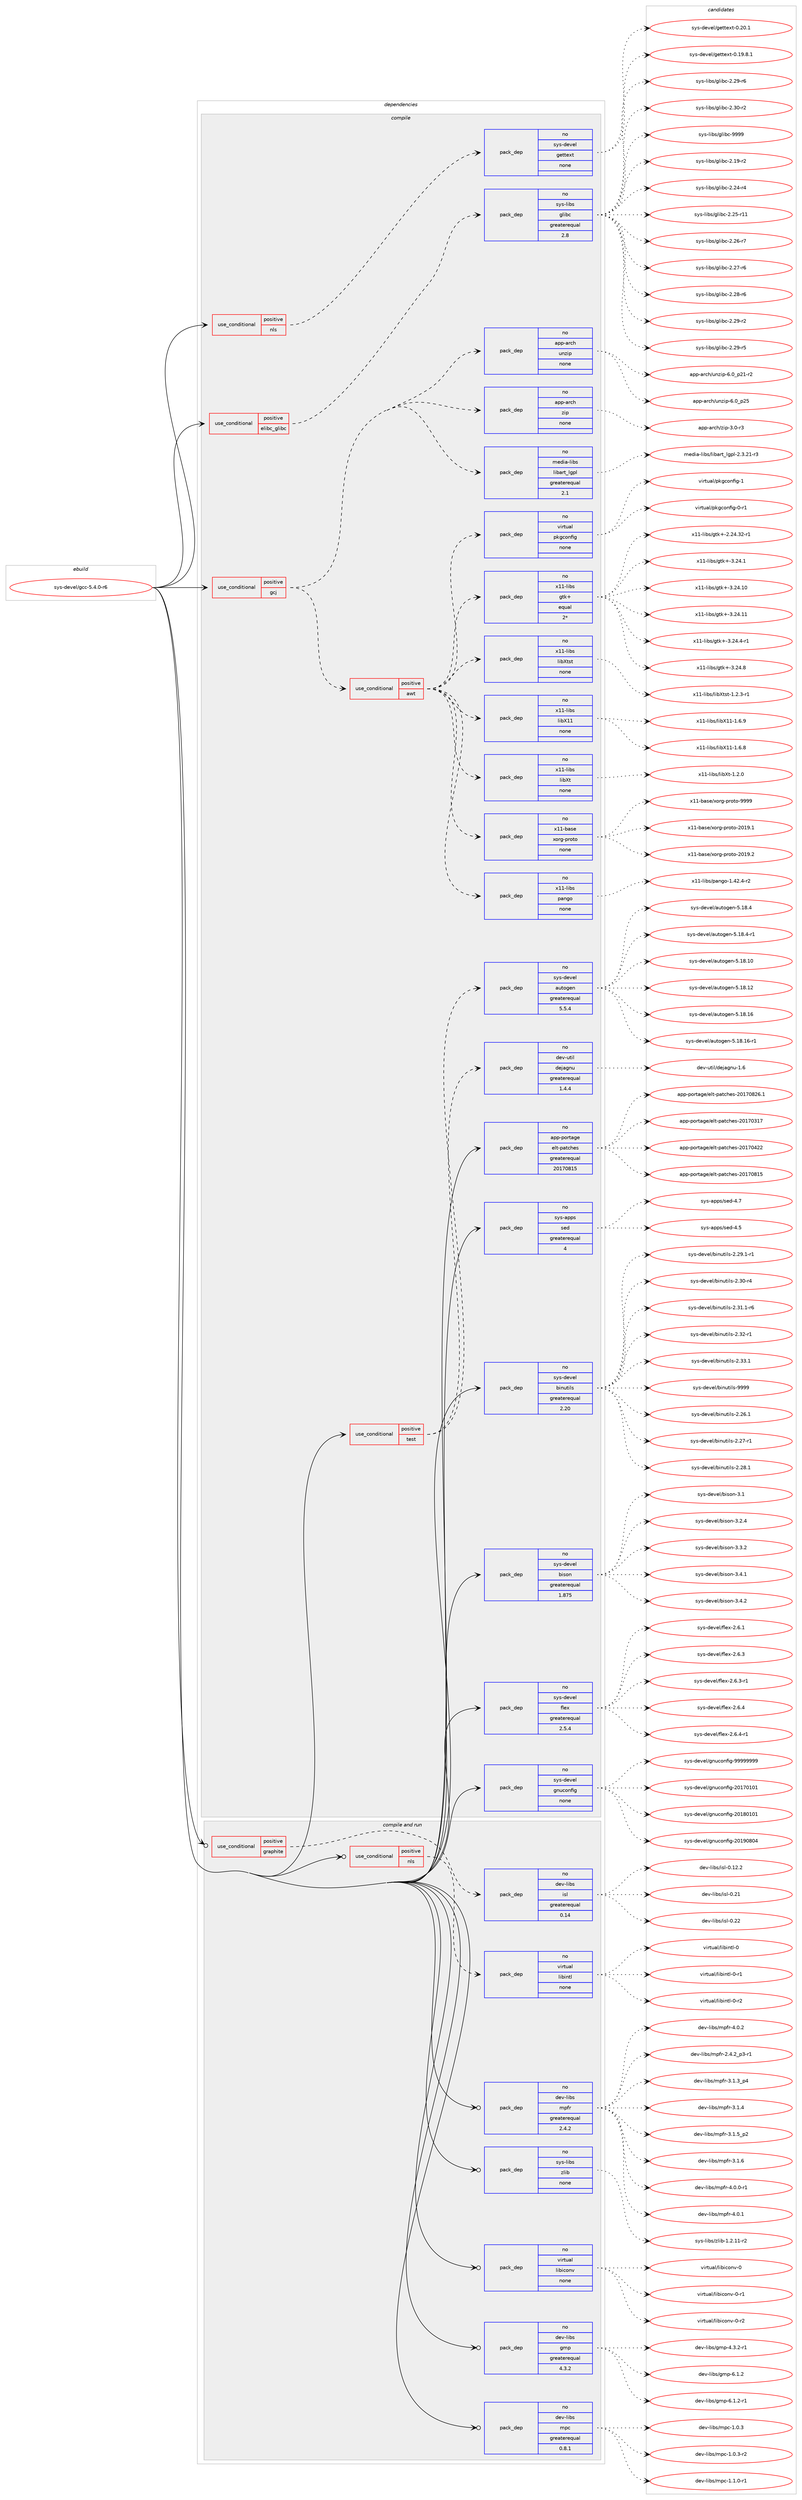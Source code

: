 digraph prolog {

# *************
# Graph options
# *************

newrank=true;
concentrate=true;
compound=true;
graph [rankdir=LR,fontname=Helvetica,fontsize=10,ranksep=1.5];#, ranksep=2.5, nodesep=0.2];
edge  [arrowhead=vee];
node  [fontname=Helvetica,fontsize=10];

# **********
# The ebuild
# **********

subgraph cluster_leftcol {
color=gray;
rank=same;
label=<<i>ebuild</i>>;
id [label="sys-devel/gcc-5.4.0-r6", color=red, width=4, href="../sys-devel/gcc-5.4.0-r6.svg"];
}

# ****************
# The dependencies
# ****************

subgraph cluster_midcol {
color=gray;
label=<<i>dependencies</i>>;
subgraph cluster_compile {
fillcolor="#eeeeee";
style=filled;
label=<<i>compile</i>>;
subgraph cond213806 {
dependency889342 [label=<<TABLE BORDER="0" CELLBORDER="1" CELLSPACING="0" CELLPADDING="4"><TR><TD ROWSPAN="3" CELLPADDING="10">use_conditional</TD></TR><TR><TD>positive</TD></TR><TR><TD>elibc_glibc</TD></TR></TABLE>>, shape=none, color=red];
subgraph pack659975 {
dependency889343 [label=<<TABLE BORDER="0" CELLBORDER="1" CELLSPACING="0" CELLPADDING="4" WIDTH="220"><TR><TD ROWSPAN="6" CELLPADDING="30">pack_dep</TD></TR><TR><TD WIDTH="110">no</TD></TR><TR><TD>sys-libs</TD></TR><TR><TD>glibc</TD></TR><TR><TD>greaterequal</TD></TR><TR><TD>2.8</TD></TR></TABLE>>, shape=none, color=blue];
}
dependency889342:e -> dependency889343:w [weight=20,style="dashed",arrowhead="vee"];
}
id:e -> dependency889342:w [weight=20,style="solid",arrowhead="vee"];
subgraph cond213807 {
dependency889344 [label=<<TABLE BORDER="0" CELLBORDER="1" CELLSPACING="0" CELLPADDING="4"><TR><TD ROWSPAN="3" CELLPADDING="10">use_conditional</TD></TR><TR><TD>positive</TD></TR><TR><TD>gcj</TD></TR></TABLE>>, shape=none, color=red];
subgraph cond213808 {
dependency889345 [label=<<TABLE BORDER="0" CELLBORDER="1" CELLSPACING="0" CELLPADDING="4"><TR><TD ROWSPAN="3" CELLPADDING="10">use_conditional</TD></TR><TR><TD>positive</TD></TR><TR><TD>awt</TD></TR></TABLE>>, shape=none, color=red];
subgraph pack659976 {
dependency889346 [label=<<TABLE BORDER="0" CELLBORDER="1" CELLSPACING="0" CELLPADDING="4" WIDTH="220"><TR><TD ROWSPAN="6" CELLPADDING="30">pack_dep</TD></TR><TR><TD WIDTH="110">no</TD></TR><TR><TD>x11-base</TD></TR><TR><TD>xorg-proto</TD></TR><TR><TD>none</TD></TR><TR><TD></TD></TR></TABLE>>, shape=none, color=blue];
}
dependency889345:e -> dependency889346:w [weight=20,style="dashed",arrowhead="vee"];
subgraph pack659977 {
dependency889347 [label=<<TABLE BORDER="0" CELLBORDER="1" CELLSPACING="0" CELLPADDING="4" WIDTH="220"><TR><TD ROWSPAN="6" CELLPADDING="30">pack_dep</TD></TR><TR><TD WIDTH="110">no</TD></TR><TR><TD>x11-libs</TD></TR><TR><TD>libXt</TD></TR><TR><TD>none</TD></TR><TR><TD></TD></TR></TABLE>>, shape=none, color=blue];
}
dependency889345:e -> dependency889347:w [weight=20,style="dashed",arrowhead="vee"];
subgraph pack659978 {
dependency889348 [label=<<TABLE BORDER="0" CELLBORDER="1" CELLSPACING="0" CELLPADDING="4" WIDTH="220"><TR><TD ROWSPAN="6" CELLPADDING="30">pack_dep</TD></TR><TR><TD WIDTH="110">no</TD></TR><TR><TD>x11-libs</TD></TR><TR><TD>libX11</TD></TR><TR><TD>none</TD></TR><TR><TD></TD></TR></TABLE>>, shape=none, color=blue];
}
dependency889345:e -> dependency889348:w [weight=20,style="dashed",arrowhead="vee"];
subgraph pack659979 {
dependency889349 [label=<<TABLE BORDER="0" CELLBORDER="1" CELLSPACING="0" CELLPADDING="4" WIDTH="220"><TR><TD ROWSPAN="6" CELLPADDING="30">pack_dep</TD></TR><TR><TD WIDTH="110">no</TD></TR><TR><TD>x11-libs</TD></TR><TR><TD>libXtst</TD></TR><TR><TD>none</TD></TR><TR><TD></TD></TR></TABLE>>, shape=none, color=blue];
}
dependency889345:e -> dependency889349:w [weight=20,style="dashed",arrowhead="vee"];
subgraph pack659980 {
dependency889350 [label=<<TABLE BORDER="0" CELLBORDER="1" CELLSPACING="0" CELLPADDING="4" WIDTH="220"><TR><TD ROWSPAN="6" CELLPADDING="30">pack_dep</TD></TR><TR><TD WIDTH="110">no</TD></TR><TR><TD>x11-libs</TD></TR><TR><TD>gtk+</TD></TR><TR><TD>equal</TD></TR><TR><TD>2*</TD></TR></TABLE>>, shape=none, color=blue];
}
dependency889345:e -> dependency889350:w [weight=20,style="dashed",arrowhead="vee"];
subgraph pack659981 {
dependency889351 [label=<<TABLE BORDER="0" CELLBORDER="1" CELLSPACING="0" CELLPADDING="4" WIDTH="220"><TR><TD ROWSPAN="6" CELLPADDING="30">pack_dep</TD></TR><TR><TD WIDTH="110">no</TD></TR><TR><TD>virtual</TD></TR><TR><TD>pkgconfig</TD></TR><TR><TD>none</TD></TR><TR><TD></TD></TR></TABLE>>, shape=none, color=blue];
}
dependency889345:e -> dependency889351:w [weight=20,style="dashed",arrowhead="vee"];
subgraph pack659982 {
dependency889352 [label=<<TABLE BORDER="0" CELLBORDER="1" CELLSPACING="0" CELLPADDING="4" WIDTH="220"><TR><TD ROWSPAN="6" CELLPADDING="30">pack_dep</TD></TR><TR><TD WIDTH="110">no</TD></TR><TR><TD>x11-libs</TD></TR><TR><TD>pango</TD></TR><TR><TD>none</TD></TR><TR><TD></TD></TR></TABLE>>, shape=none, color=blue];
}
dependency889345:e -> dependency889352:w [weight=20,style="dashed",arrowhead="vee"];
}
dependency889344:e -> dependency889345:w [weight=20,style="dashed",arrowhead="vee"];
subgraph pack659983 {
dependency889353 [label=<<TABLE BORDER="0" CELLBORDER="1" CELLSPACING="0" CELLPADDING="4" WIDTH="220"><TR><TD ROWSPAN="6" CELLPADDING="30">pack_dep</TD></TR><TR><TD WIDTH="110">no</TD></TR><TR><TD>media-libs</TD></TR><TR><TD>libart_lgpl</TD></TR><TR><TD>greaterequal</TD></TR><TR><TD>2.1</TD></TR></TABLE>>, shape=none, color=blue];
}
dependency889344:e -> dependency889353:w [weight=20,style="dashed",arrowhead="vee"];
subgraph pack659984 {
dependency889354 [label=<<TABLE BORDER="0" CELLBORDER="1" CELLSPACING="0" CELLPADDING="4" WIDTH="220"><TR><TD ROWSPAN="6" CELLPADDING="30">pack_dep</TD></TR><TR><TD WIDTH="110">no</TD></TR><TR><TD>app-arch</TD></TR><TR><TD>zip</TD></TR><TR><TD>none</TD></TR><TR><TD></TD></TR></TABLE>>, shape=none, color=blue];
}
dependency889344:e -> dependency889354:w [weight=20,style="dashed",arrowhead="vee"];
subgraph pack659985 {
dependency889355 [label=<<TABLE BORDER="0" CELLBORDER="1" CELLSPACING="0" CELLPADDING="4" WIDTH="220"><TR><TD ROWSPAN="6" CELLPADDING="30">pack_dep</TD></TR><TR><TD WIDTH="110">no</TD></TR><TR><TD>app-arch</TD></TR><TR><TD>unzip</TD></TR><TR><TD>none</TD></TR><TR><TD></TD></TR></TABLE>>, shape=none, color=blue];
}
dependency889344:e -> dependency889355:w [weight=20,style="dashed",arrowhead="vee"];
}
id:e -> dependency889344:w [weight=20,style="solid",arrowhead="vee"];
subgraph cond213809 {
dependency889356 [label=<<TABLE BORDER="0" CELLBORDER="1" CELLSPACING="0" CELLPADDING="4"><TR><TD ROWSPAN="3" CELLPADDING="10">use_conditional</TD></TR><TR><TD>positive</TD></TR><TR><TD>nls</TD></TR></TABLE>>, shape=none, color=red];
subgraph pack659986 {
dependency889357 [label=<<TABLE BORDER="0" CELLBORDER="1" CELLSPACING="0" CELLPADDING="4" WIDTH="220"><TR><TD ROWSPAN="6" CELLPADDING="30">pack_dep</TD></TR><TR><TD WIDTH="110">no</TD></TR><TR><TD>sys-devel</TD></TR><TR><TD>gettext</TD></TR><TR><TD>none</TD></TR><TR><TD></TD></TR></TABLE>>, shape=none, color=blue];
}
dependency889356:e -> dependency889357:w [weight=20,style="dashed",arrowhead="vee"];
}
id:e -> dependency889356:w [weight=20,style="solid",arrowhead="vee"];
subgraph cond213810 {
dependency889358 [label=<<TABLE BORDER="0" CELLBORDER="1" CELLSPACING="0" CELLPADDING="4"><TR><TD ROWSPAN="3" CELLPADDING="10">use_conditional</TD></TR><TR><TD>positive</TD></TR><TR><TD>test</TD></TR></TABLE>>, shape=none, color=red];
subgraph pack659987 {
dependency889359 [label=<<TABLE BORDER="0" CELLBORDER="1" CELLSPACING="0" CELLPADDING="4" WIDTH="220"><TR><TD ROWSPAN="6" CELLPADDING="30">pack_dep</TD></TR><TR><TD WIDTH="110">no</TD></TR><TR><TD>dev-util</TD></TR><TR><TD>dejagnu</TD></TR><TR><TD>greaterequal</TD></TR><TR><TD>1.4.4</TD></TR></TABLE>>, shape=none, color=blue];
}
dependency889358:e -> dependency889359:w [weight=20,style="dashed",arrowhead="vee"];
subgraph pack659988 {
dependency889360 [label=<<TABLE BORDER="0" CELLBORDER="1" CELLSPACING="0" CELLPADDING="4" WIDTH="220"><TR><TD ROWSPAN="6" CELLPADDING="30">pack_dep</TD></TR><TR><TD WIDTH="110">no</TD></TR><TR><TD>sys-devel</TD></TR><TR><TD>autogen</TD></TR><TR><TD>greaterequal</TD></TR><TR><TD>5.5.4</TD></TR></TABLE>>, shape=none, color=blue];
}
dependency889358:e -> dependency889360:w [weight=20,style="dashed",arrowhead="vee"];
}
id:e -> dependency889358:w [weight=20,style="solid",arrowhead="vee"];
subgraph pack659989 {
dependency889361 [label=<<TABLE BORDER="0" CELLBORDER="1" CELLSPACING="0" CELLPADDING="4" WIDTH="220"><TR><TD ROWSPAN="6" CELLPADDING="30">pack_dep</TD></TR><TR><TD WIDTH="110">no</TD></TR><TR><TD>app-portage</TD></TR><TR><TD>elt-patches</TD></TR><TR><TD>greaterequal</TD></TR><TR><TD>20170815</TD></TR></TABLE>>, shape=none, color=blue];
}
id:e -> dependency889361:w [weight=20,style="solid",arrowhead="vee"];
subgraph pack659990 {
dependency889362 [label=<<TABLE BORDER="0" CELLBORDER="1" CELLSPACING="0" CELLPADDING="4" WIDTH="220"><TR><TD ROWSPAN="6" CELLPADDING="30">pack_dep</TD></TR><TR><TD WIDTH="110">no</TD></TR><TR><TD>sys-apps</TD></TR><TR><TD>sed</TD></TR><TR><TD>greaterequal</TD></TR><TR><TD>4</TD></TR></TABLE>>, shape=none, color=blue];
}
id:e -> dependency889362:w [weight=20,style="solid",arrowhead="vee"];
subgraph pack659991 {
dependency889363 [label=<<TABLE BORDER="0" CELLBORDER="1" CELLSPACING="0" CELLPADDING="4" WIDTH="220"><TR><TD ROWSPAN="6" CELLPADDING="30">pack_dep</TD></TR><TR><TD WIDTH="110">no</TD></TR><TR><TD>sys-devel</TD></TR><TR><TD>binutils</TD></TR><TR><TD>greaterequal</TD></TR><TR><TD>2.20</TD></TR></TABLE>>, shape=none, color=blue];
}
id:e -> dependency889363:w [weight=20,style="solid",arrowhead="vee"];
subgraph pack659992 {
dependency889364 [label=<<TABLE BORDER="0" CELLBORDER="1" CELLSPACING="0" CELLPADDING="4" WIDTH="220"><TR><TD ROWSPAN="6" CELLPADDING="30">pack_dep</TD></TR><TR><TD WIDTH="110">no</TD></TR><TR><TD>sys-devel</TD></TR><TR><TD>bison</TD></TR><TR><TD>greaterequal</TD></TR><TR><TD>1.875</TD></TR></TABLE>>, shape=none, color=blue];
}
id:e -> dependency889364:w [weight=20,style="solid",arrowhead="vee"];
subgraph pack659993 {
dependency889365 [label=<<TABLE BORDER="0" CELLBORDER="1" CELLSPACING="0" CELLPADDING="4" WIDTH="220"><TR><TD ROWSPAN="6" CELLPADDING="30">pack_dep</TD></TR><TR><TD WIDTH="110">no</TD></TR><TR><TD>sys-devel</TD></TR><TR><TD>flex</TD></TR><TR><TD>greaterequal</TD></TR><TR><TD>2.5.4</TD></TR></TABLE>>, shape=none, color=blue];
}
id:e -> dependency889365:w [weight=20,style="solid",arrowhead="vee"];
subgraph pack659994 {
dependency889366 [label=<<TABLE BORDER="0" CELLBORDER="1" CELLSPACING="0" CELLPADDING="4" WIDTH="220"><TR><TD ROWSPAN="6" CELLPADDING="30">pack_dep</TD></TR><TR><TD WIDTH="110">no</TD></TR><TR><TD>sys-devel</TD></TR><TR><TD>gnuconfig</TD></TR><TR><TD>none</TD></TR><TR><TD></TD></TR></TABLE>>, shape=none, color=blue];
}
id:e -> dependency889366:w [weight=20,style="solid",arrowhead="vee"];
}
subgraph cluster_compileandrun {
fillcolor="#eeeeee";
style=filled;
label=<<i>compile and run</i>>;
subgraph cond213811 {
dependency889367 [label=<<TABLE BORDER="0" CELLBORDER="1" CELLSPACING="0" CELLPADDING="4"><TR><TD ROWSPAN="3" CELLPADDING="10">use_conditional</TD></TR><TR><TD>positive</TD></TR><TR><TD>graphite</TD></TR></TABLE>>, shape=none, color=red];
subgraph pack659995 {
dependency889368 [label=<<TABLE BORDER="0" CELLBORDER="1" CELLSPACING="0" CELLPADDING="4" WIDTH="220"><TR><TD ROWSPAN="6" CELLPADDING="30">pack_dep</TD></TR><TR><TD WIDTH="110">no</TD></TR><TR><TD>dev-libs</TD></TR><TR><TD>isl</TD></TR><TR><TD>greaterequal</TD></TR><TR><TD>0.14</TD></TR></TABLE>>, shape=none, color=blue];
}
dependency889367:e -> dependency889368:w [weight=20,style="dashed",arrowhead="vee"];
}
id:e -> dependency889367:w [weight=20,style="solid",arrowhead="odotvee"];
subgraph cond213812 {
dependency889369 [label=<<TABLE BORDER="0" CELLBORDER="1" CELLSPACING="0" CELLPADDING="4"><TR><TD ROWSPAN="3" CELLPADDING="10">use_conditional</TD></TR><TR><TD>positive</TD></TR><TR><TD>nls</TD></TR></TABLE>>, shape=none, color=red];
subgraph pack659996 {
dependency889370 [label=<<TABLE BORDER="0" CELLBORDER="1" CELLSPACING="0" CELLPADDING="4" WIDTH="220"><TR><TD ROWSPAN="6" CELLPADDING="30">pack_dep</TD></TR><TR><TD WIDTH="110">no</TD></TR><TR><TD>virtual</TD></TR><TR><TD>libintl</TD></TR><TR><TD>none</TD></TR><TR><TD></TD></TR></TABLE>>, shape=none, color=blue];
}
dependency889369:e -> dependency889370:w [weight=20,style="dashed",arrowhead="vee"];
}
id:e -> dependency889369:w [weight=20,style="solid",arrowhead="odotvee"];
subgraph pack659997 {
dependency889371 [label=<<TABLE BORDER="0" CELLBORDER="1" CELLSPACING="0" CELLPADDING="4" WIDTH="220"><TR><TD ROWSPAN="6" CELLPADDING="30">pack_dep</TD></TR><TR><TD WIDTH="110">no</TD></TR><TR><TD>dev-libs</TD></TR><TR><TD>gmp</TD></TR><TR><TD>greaterequal</TD></TR><TR><TD>4.3.2</TD></TR></TABLE>>, shape=none, color=blue];
}
id:e -> dependency889371:w [weight=20,style="solid",arrowhead="odotvee"];
subgraph pack659998 {
dependency889372 [label=<<TABLE BORDER="0" CELLBORDER="1" CELLSPACING="0" CELLPADDING="4" WIDTH="220"><TR><TD ROWSPAN="6" CELLPADDING="30">pack_dep</TD></TR><TR><TD WIDTH="110">no</TD></TR><TR><TD>dev-libs</TD></TR><TR><TD>mpc</TD></TR><TR><TD>greaterequal</TD></TR><TR><TD>0.8.1</TD></TR></TABLE>>, shape=none, color=blue];
}
id:e -> dependency889372:w [weight=20,style="solid",arrowhead="odotvee"];
subgraph pack659999 {
dependency889373 [label=<<TABLE BORDER="0" CELLBORDER="1" CELLSPACING="0" CELLPADDING="4" WIDTH="220"><TR><TD ROWSPAN="6" CELLPADDING="30">pack_dep</TD></TR><TR><TD WIDTH="110">no</TD></TR><TR><TD>dev-libs</TD></TR><TR><TD>mpfr</TD></TR><TR><TD>greaterequal</TD></TR><TR><TD>2.4.2</TD></TR></TABLE>>, shape=none, color=blue];
}
id:e -> dependency889373:w [weight=20,style="solid",arrowhead="odotvee"];
subgraph pack660000 {
dependency889374 [label=<<TABLE BORDER="0" CELLBORDER="1" CELLSPACING="0" CELLPADDING="4" WIDTH="220"><TR><TD ROWSPAN="6" CELLPADDING="30">pack_dep</TD></TR><TR><TD WIDTH="110">no</TD></TR><TR><TD>sys-libs</TD></TR><TR><TD>zlib</TD></TR><TR><TD>none</TD></TR><TR><TD></TD></TR></TABLE>>, shape=none, color=blue];
}
id:e -> dependency889374:w [weight=20,style="solid",arrowhead="odotvee"];
subgraph pack660001 {
dependency889375 [label=<<TABLE BORDER="0" CELLBORDER="1" CELLSPACING="0" CELLPADDING="4" WIDTH="220"><TR><TD ROWSPAN="6" CELLPADDING="30">pack_dep</TD></TR><TR><TD WIDTH="110">no</TD></TR><TR><TD>virtual</TD></TR><TR><TD>libiconv</TD></TR><TR><TD>none</TD></TR><TR><TD></TD></TR></TABLE>>, shape=none, color=blue];
}
id:e -> dependency889375:w [weight=20,style="solid",arrowhead="odotvee"];
}
subgraph cluster_run {
fillcolor="#eeeeee";
style=filled;
label=<<i>run</i>>;
}
}

# **************
# The candidates
# **************

subgraph cluster_choices {
rank=same;
color=gray;
label=<<i>candidates</i>>;

subgraph choice659975 {
color=black;
nodesep=1;
choice115121115451081059811547103108105989945504649574511450 [label="sys-libs/glibc-2.19-r2", color=red, width=4,href="../sys-libs/glibc-2.19-r2.svg"];
choice115121115451081059811547103108105989945504650524511452 [label="sys-libs/glibc-2.24-r4", color=red, width=4,href="../sys-libs/glibc-2.24-r4.svg"];
choice11512111545108105981154710310810598994550465053451144949 [label="sys-libs/glibc-2.25-r11", color=red, width=4,href="../sys-libs/glibc-2.25-r11.svg"];
choice115121115451081059811547103108105989945504650544511455 [label="sys-libs/glibc-2.26-r7", color=red, width=4,href="../sys-libs/glibc-2.26-r7.svg"];
choice115121115451081059811547103108105989945504650554511454 [label="sys-libs/glibc-2.27-r6", color=red, width=4,href="../sys-libs/glibc-2.27-r6.svg"];
choice115121115451081059811547103108105989945504650564511454 [label="sys-libs/glibc-2.28-r6", color=red, width=4,href="../sys-libs/glibc-2.28-r6.svg"];
choice115121115451081059811547103108105989945504650574511450 [label="sys-libs/glibc-2.29-r2", color=red, width=4,href="../sys-libs/glibc-2.29-r2.svg"];
choice115121115451081059811547103108105989945504650574511453 [label="sys-libs/glibc-2.29-r5", color=red, width=4,href="../sys-libs/glibc-2.29-r5.svg"];
choice115121115451081059811547103108105989945504650574511454 [label="sys-libs/glibc-2.29-r6", color=red, width=4,href="../sys-libs/glibc-2.29-r6.svg"];
choice115121115451081059811547103108105989945504651484511450 [label="sys-libs/glibc-2.30-r2", color=red, width=4,href="../sys-libs/glibc-2.30-r2.svg"];
choice11512111545108105981154710310810598994557575757 [label="sys-libs/glibc-9999", color=red, width=4,href="../sys-libs/glibc-9999.svg"];
dependency889343:e -> choice115121115451081059811547103108105989945504649574511450:w [style=dotted,weight="100"];
dependency889343:e -> choice115121115451081059811547103108105989945504650524511452:w [style=dotted,weight="100"];
dependency889343:e -> choice11512111545108105981154710310810598994550465053451144949:w [style=dotted,weight="100"];
dependency889343:e -> choice115121115451081059811547103108105989945504650544511455:w [style=dotted,weight="100"];
dependency889343:e -> choice115121115451081059811547103108105989945504650554511454:w [style=dotted,weight="100"];
dependency889343:e -> choice115121115451081059811547103108105989945504650564511454:w [style=dotted,weight="100"];
dependency889343:e -> choice115121115451081059811547103108105989945504650574511450:w [style=dotted,weight="100"];
dependency889343:e -> choice115121115451081059811547103108105989945504650574511453:w [style=dotted,weight="100"];
dependency889343:e -> choice115121115451081059811547103108105989945504650574511454:w [style=dotted,weight="100"];
dependency889343:e -> choice115121115451081059811547103108105989945504651484511450:w [style=dotted,weight="100"];
dependency889343:e -> choice11512111545108105981154710310810598994557575757:w [style=dotted,weight="100"];
}
subgraph choice659976 {
color=black;
nodesep=1;
choice1204949459897115101471201111141034511211411111611145504849574649 [label="x11-base/xorg-proto-2019.1", color=red, width=4,href="../x11-base/xorg-proto-2019.1.svg"];
choice1204949459897115101471201111141034511211411111611145504849574650 [label="x11-base/xorg-proto-2019.2", color=red, width=4,href="../x11-base/xorg-proto-2019.2.svg"];
choice120494945989711510147120111114103451121141111161114557575757 [label="x11-base/xorg-proto-9999", color=red, width=4,href="../x11-base/xorg-proto-9999.svg"];
dependency889346:e -> choice1204949459897115101471201111141034511211411111611145504849574649:w [style=dotted,weight="100"];
dependency889346:e -> choice1204949459897115101471201111141034511211411111611145504849574650:w [style=dotted,weight="100"];
dependency889346:e -> choice120494945989711510147120111114103451121141111161114557575757:w [style=dotted,weight="100"];
}
subgraph choice659977 {
color=black;
nodesep=1;
choice12049494510810598115471081059888116454946504648 [label="x11-libs/libXt-1.2.0", color=red, width=4,href="../x11-libs/libXt-1.2.0.svg"];
dependency889347:e -> choice12049494510810598115471081059888116454946504648:w [style=dotted,weight="100"];
}
subgraph choice659978 {
color=black;
nodesep=1;
choice120494945108105981154710810598884949454946544656 [label="x11-libs/libX11-1.6.8", color=red, width=4,href="../x11-libs/libX11-1.6.8.svg"];
choice120494945108105981154710810598884949454946544657 [label="x11-libs/libX11-1.6.9", color=red, width=4,href="../x11-libs/libX11-1.6.9.svg"];
dependency889348:e -> choice120494945108105981154710810598884949454946544656:w [style=dotted,weight="100"];
dependency889348:e -> choice120494945108105981154710810598884949454946544657:w [style=dotted,weight="100"];
}
subgraph choice659979 {
color=black;
nodesep=1;
choice120494945108105981154710810598881161151164549465046514511449 [label="x11-libs/libXtst-1.2.3-r1", color=red, width=4,href="../x11-libs/libXtst-1.2.3-r1.svg"];
dependency889349:e -> choice120494945108105981154710810598881161151164549465046514511449:w [style=dotted,weight="100"];
}
subgraph choice659980 {
color=black;
nodesep=1;
choice12049494510810598115471031161074345504650524651504511449 [label="x11-libs/gtk+-2.24.32-r1", color=red, width=4,href="../x11-libs/gtk+-2.24.32-r1.svg"];
choice12049494510810598115471031161074345514650524649 [label="x11-libs/gtk+-3.24.1", color=red, width=4,href="../x11-libs/gtk+-3.24.1.svg"];
choice1204949451081059811547103116107434551465052464948 [label="x11-libs/gtk+-3.24.10", color=red, width=4,href="../x11-libs/gtk+-3.24.10.svg"];
choice1204949451081059811547103116107434551465052464949 [label="x11-libs/gtk+-3.24.11", color=red, width=4,href="../x11-libs/gtk+-3.24.11.svg"];
choice120494945108105981154710311610743455146505246524511449 [label="x11-libs/gtk+-3.24.4-r1", color=red, width=4,href="../x11-libs/gtk+-3.24.4-r1.svg"];
choice12049494510810598115471031161074345514650524656 [label="x11-libs/gtk+-3.24.8", color=red, width=4,href="../x11-libs/gtk+-3.24.8.svg"];
dependency889350:e -> choice12049494510810598115471031161074345504650524651504511449:w [style=dotted,weight="100"];
dependency889350:e -> choice12049494510810598115471031161074345514650524649:w [style=dotted,weight="100"];
dependency889350:e -> choice1204949451081059811547103116107434551465052464948:w [style=dotted,weight="100"];
dependency889350:e -> choice1204949451081059811547103116107434551465052464949:w [style=dotted,weight="100"];
dependency889350:e -> choice120494945108105981154710311610743455146505246524511449:w [style=dotted,weight="100"];
dependency889350:e -> choice12049494510810598115471031161074345514650524656:w [style=dotted,weight="100"];
}
subgraph choice659981 {
color=black;
nodesep=1;
choice11810511411611797108471121071039911111010210510345484511449 [label="virtual/pkgconfig-0-r1", color=red, width=4,href="../virtual/pkgconfig-0-r1.svg"];
choice1181051141161179710847112107103991111101021051034549 [label="virtual/pkgconfig-1", color=red, width=4,href="../virtual/pkgconfig-1.svg"];
dependency889351:e -> choice11810511411611797108471121071039911111010210510345484511449:w [style=dotted,weight="100"];
dependency889351:e -> choice1181051141161179710847112107103991111101021051034549:w [style=dotted,weight="100"];
}
subgraph choice659982 {
color=black;
nodesep=1;
choice120494945108105981154711297110103111454946525046524511450 [label="x11-libs/pango-1.42.4-r2", color=red, width=4,href="../x11-libs/pango-1.42.4-r2.svg"];
dependency889352:e -> choice120494945108105981154711297110103111454946525046524511450:w [style=dotted,weight="100"];
}
subgraph choice659983 {
color=black;
nodesep=1;
choice10910110010597451081059811547108105989711411695108103112108455046514650494511451 [label="media-libs/libart_lgpl-2.3.21-r3", color=red, width=4,href="../media-libs/libart_lgpl-2.3.21-r3.svg"];
dependency889353:e -> choice10910110010597451081059811547108105989711411695108103112108455046514650494511451:w [style=dotted,weight="100"];
}
subgraph choice659984 {
color=black;
nodesep=1;
choice9711211245971149910447122105112455146484511451 [label="app-arch/zip-3.0-r3", color=red, width=4,href="../app-arch/zip-3.0-r3.svg"];
dependency889354:e -> choice9711211245971149910447122105112455146484511451:w [style=dotted,weight="100"];
}
subgraph choice659985 {
color=black;
nodesep=1;
choice9711211245971149910447117110122105112455446489511250494511450 [label="app-arch/unzip-6.0_p21-r2", color=red, width=4,href="../app-arch/unzip-6.0_p21-r2.svg"];
choice971121124597114991044711711012210511245544648951125053 [label="app-arch/unzip-6.0_p25", color=red, width=4,href="../app-arch/unzip-6.0_p25.svg"];
dependency889355:e -> choice9711211245971149910447117110122105112455446489511250494511450:w [style=dotted,weight="100"];
dependency889355:e -> choice971121124597114991044711711012210511245544648951125053:w [style=dotted,weight="100"];
}
subgraph choice659986 {
color=black;
nodesep=1;
choice1151211154510010111810110847103101116116101120116454846495746564649 [label="sys-devel/gettext-0.19.8.1", color=red, width=4,href="../sys-devel/gettext-0.19.8.1.svg"];
choice115121115451001011181011084710310111611610112011645484650484649 [label="sys-devel/gettext-0.20.1", color=red, width=4,href="../sys-devel/gettext-0.20.1.svg"];
dependency889357:e -> choice1151211154510010111810110847103101116116101120116454846495746564649:w [style=dotted,weight="100"];
dependency889357:e -> choice115121115451001011181011084710310111611610112011645484650484649:w [style=dotted,weight="100"];
}
subgraph choice659987 {
color=black;
nodesep=1;
choice10010111845117116105108471001011069710311011745494654 [label="dev-util/dejagnu-1.6", color=red, width=4,href="../dev-util/dejagnu-1.6.svg"];
dependency889359:e -> choice10010111845117116105108471001011069710311011745494654:w [style=dotted,weight="100"];
}
subgraph choice659988 {
color=black;
nodesep=1;
choice1151211154510010111810110847971171161111031011104553464956464948 [label="sys-devel/autogen-5.18.10", color=red, width=4,href="../sys-devel/autogen-5.18.10.svg"];
choice1151211154510010111810110847971171161111031011104553464956464950 [label="sys-devel/autogen-5.18.12", color=red, width=4,href="../sys-devel/autogen-5.18.12.svg"];
choice1151211154510010111810110847971171161111031011104553464956464954 [label="sys-devel/autogen-5.18.16", color=red, width=4,href="../sys-devel/autogen-5.18.16.svg"];
choice11512111545100101118101108479711711611110310111045534649564649544511449 [label="sys-devel/autogen-5.18.16-r1", color=red, width=4,href="../sys-devel/autogen-5.18.16-r1.svg"];
choice11512111545100101118101108479711711611110310111045534649564652 [label="sys-devel/autogen-5.18.4", color=red, width=4,href="../sys-devel/autogen-5.18.4.svg"];
choice115121115451001011181011084797117116111103101110455346495646524511449 [label="sys-devel/autogen-5.18.4-r1", color=red, width=4,href="../sys-devel/autogen-5.18.4-r1.svg"];
dependency889360:e -> choice1151211154510010111810110847971171161111031011104553464956464948:w [style=dotted,weight="100"];
dependency889360:e -> choice1151211154510010111810110847971171161111031011104553464956464950:w [style=dotted,weight="100"];
dependency889360:e -> choice1151211154510010111810110847971171161111031011104553464956464954:w [style=dotted,weight="100"];
dependency889360:e -> choice11512111545100101118101108479711711611110310111045534649564649544511449:w [style=dotted,weight="100"];
dependency889360:e -> choice11512111545100101118101108479711711611110310111045534649564652:w [style=dotted,weight="100"];
dependency889360:e -> choice115121115451001011181011084797117116111103101110455346495646524511449:w [style=dotted,weight="100"];
}
subgraph choice659989 {
color=black;
nodesep=1;
choice97112112451121111141169710310147101108116451129711699104101115455048495548514955 [label="app-portage/elt-patches-20170317", color=red, width=4,href="../app-portage/elt-patches-20170317.svg"];
choice97112112451121111141169710310147101108116451129711699104101115455048495548525050 [label="app-portage/elt-patches-20170422", color=red, width=4,href="../app-portage/elt-patches-20170422.svg"];
choice97112112451121111141169710310147101108116451129711699104101115455048495548564953 [label="app-portage/elt-patches-20170815", color=red, width=4,href="../app-portage/elt-patches-20170815.svg"];
choice971121124511211111411697103101471011081164511297116991041011154550484955485650544649 [label="app-portage/elt-patches-20170826.1", color=red, width=4,href="../app-portage/elt-patches-20170826.1.svg"];
dependency889361:e -> choice97112112451121111141169710310147101108116451129711699104101115455048495548514955:w [style=dotted,weight="100"];
dependency889361:e -> choice97112112451121111141169710310147101108116451129711699104101115455048495548525050:w [style=dotted,weight="100"];
dependency889361:e -> choice97112112451121111141169710310147101108116451129711699104101115455048495548564953:w [style=dotted,weight="100"];
dependency889361:e -> choice971121124511211111411697103101471011081164511297116991041011154550484955485650544649:w [style=dotted,weight="100"];
}
subgraph choice659990 {
color=black;
nodesep=1;
choice11512111545971121121154711510110045524653 [label="sys-apps/sed-4.5", color=red, width=4,href="../sys-apps/sed-4.5.svg"];
choice11512111545971121121154711510110045524655 [label="sys-apps/sed-4.7", color=red, width=4,href="../sys-apps/sed-4.7.svg"];
dependency889362:e -> choice11512111545971121121154711510110045524653:w [style=dotted,weight="100"];
dependency889362:e -> choice11512111545971121121154711510110045524655:w [style=dotted,weight="100"];
}
subgraph choice659991 {
color=black;
nodesep=1;
choice11512111545100101118101108479810511011711610510811545504650544649 [label="sys-devel/binutils-2.26.1", color=red, width=4,href="../sys-devel/binutils-2.26.1.svg"];
choice11512111545100101118101108479810511011711610510811545504650554511449 [label="sys-devel/binutils-2.27-r1", color=red, width=4,href="../sys-devel/binutils-2.27-r1.svg"];
choice11512111545100101118101108479810511011711610510811545504650564649 [label="sys-devel/binutils-2.28.1", color=red, width=4,href="../sys-devel/binutils-2.28.1.svg"];
choice115121115451001011181011084798105110117116105108115455046505746494511449 [label="sys-devel/binutils-2.29.1-r1", color=red, width=4,href="../sys-devel/binutils-2.29.1-r1.svg"];
choice11512111545100101118101108479810511011711610510811545504651484511452 [label="sys-devel/binutils-2.30-r4", color=red, width=4,href="../sys-devel/binutils-2.30-r4.svg"];
choice115121115451001011181011084798105110117116105108115455046514946494511454 [label="sys-devel/binutils-2.31.1-r6", color=red, width=4,href="../sys-devel/binutils-2.31.1-r6.svg"];
choice11512111545100101118101108479810511011711610510811545504651504511449 [label="sys-devel/binutils-2.32-r1", color=red, width=4,href="../sys-devel/binutils-2.32-r1.svg"];
choice11512111545100101118101108479810511011711610510811545504651514649 [label="sys-devel/binutils-2.33.1", color=red, width=4,href="../sys-devel/binutils-2.33.1.svg"];
choice1151211154510010111810110847981051101171161051081154557575757 [label="sys-devel/binutils-9999", color=red, width=4,href="../sys-devel/binutils-9999.svg"];
dependency889363:e -> choice11512111545100101118101108479810511011711610510811545504650544649:w [style=dotted,weight="100"];
dependency889363:e -> choice11512111545100101118101108479810511011711610510811545504650554511449:w [style=dotted,weight="100"];
dependency889363:e -> choice11512111545100101118101108479810511011711610510811545504650564649:w [style=dotted,weight="100"];
dependency889363:e -> choice115121115451001011181011084798105110117116105108115455046505746494511449:w [style=dotted,weight="100"];
dependency889363:e -> choice11512111545100101118101108479810511011711610510811545504651484511452:w [style=dotted,weight="100"];
dependency889363:e -> choice115121115451001011181011084798105110117116105108115455046514946494511454:w [style=dotted,weight="100"];
dependency889363:e -> choice11512111545100101118101108479810511011711610510811545504651504511449:w [style=dotted,weight="100"];
dependency889363:e -> choice11512111545100101118101108479810511011711610510811545504651514649:w [style=dotted,weight="100"];
dependency889363:e -> choice1151211154510010111810110847981051101171161051081154557575757:w [style=dotted,weight="100"];
}
subgraph choice659992 {
color=black;
nodesep=1;
choice11512111545100101118101108479810511511111045514649 [label="sys-devel/bison-3.1", color=red, width=4,href="../sys-devel/bison-3.1.svg"];
choice115121115451001011181011084798105115111110455146504652 [label="sys-devel/bison-3.2.4", color=red, width=4,href="../sys-devel/bison-3.2.4.svg"];
choice115121115451001011181011084798105115111110455146514650 [label="sys-devel/bison-3.3.2", color=red, width=4,href="../sys-devel/bison-3.3.2.svg"];
choice115121115451001011181011084798105115111110455146524649 [label="sys-devel/bison-3.4.1", color=red, width=4,href="../sys-devel/bison-3.4.1.svg"];
choice115121115451001011181011084798105115111110455146524650 [label="sys-devel/bison-3.4.2", color=red, width=4,href="../sys-devel/bison-3.4.2.svg"];
dependency889364:e -> choice11512111545100101118101108479810511511111045514649:w [style=dotted,weight="100"];
dependency889364:e -> choice115121115451001011181011084798105115111110455146504652:w [style=dotted,weight="100"];
dependency889364:e -> choice115121115451001011181011084798105115111110455146514650:w [style=dotted,weight="100"];
dependency889364:e -> choice115121115451001011181011084798105115111110455146524649:w [style=dotted,weight="100"];
dependency889364:e -> choice115121115451001011181011084798105115111110455146524650:w [style=dotted,weight="100"];
}
subgraph choice659993 {
color=black;
nodesep=1;
choice1151211154510010111810110847102108101120455046544649 [label="sys-devel/flex-2.6.1", color=red, width=4,href="../sys-devel/flex-2.6.1.svg"];
choice1151211154510010111810110847102108101120455046544651 [label="sys-devel/flex-2.6.3", color=red, width=4,href="../sys-devel/flex-2.6.3.svg"];
choice11512111545100101118101108471021081011204550465446514511449 [label="sys-devel/flex-2.6.3-r1", color=red, width=4,href="../sys-devel/flex-2.6.3-r1.svg"];
choice1151211154510010111810110847102108101120455046544652 [label="sys-devel/flex-2.6.4", color=red, width=4,href="../sys-devel/flex-2.6.4.svg"];
choice11512111545100101118101108471021081011204550465446524511449 [label="sys-devel/flex-2.6.4-r1", color=red, width=4,href="../sys-devel/flex-2.6.4-r1.svg"];
dependency889365:e -> choice1151211154510010111810110847102108101120455046544649:w [style=dotted,weight="100"];
dependency889365:e -> choice1151211154510010111810110847102108101120455046544651:w [style=dotted,weight="100"];
dependency889365:e -> choice11512111545100101118101108471021081011204550465446514511449:w [style=dotted,weight="100"];
dependency889365:e -> choice1151211154510010111810110847102108101120455046544652:w [style=dotted,weight="100"];
dependency889365:e -> choice11512111545100101118101108471021081011204550465446524511449:w [style=dotted,weight="100"];
}
subgraph choice659994 {
color=black;
nodesep=1;
choice115121115451001011181011084710311011799111110102105103455048495548494849 [label="sys-devel/gnuconfig-20170101", color=red, width=4,href="../sys-devel/gnuconfig-20170101.svg"];
choice115121115451001011181011084710311011799111110102105103455048495648494849 [label="sys-devel/gnuconfig-20180101", color=red, width=4,href="../sys-devel/gnuconfig-20180101.svg"];
choice115121115451001011181011084710311011799111110102105103455048495748564852 [label="sys-devel/gnuconfig-20190804", color=red, width=4,href="../sys-devel/gnuconfig-20190804.svg"];
choice115121115451001011181011084710311011799111110102105103455757575757575757 [label="sys-devel/gnuconfig-99999999", color=red, width=4,href="../sys-devel/gnuconfig-99999999.svg"];
dependency889366:e -> choice115121115451001011181011084710311011799111110102105103455048495548494849:w [style=dotted,weight="100"];
dependency889366:e -> choice115121115451001011181011084710311011799111110102105103455048495648494849:w [style=dotted,weight="100"];
dependency889366:e -> choice115121115451001011181011084710311011799111110102105103455048495748564852:w [style=dotted,weight="100"];
dependency889366:e -> choice115121115451001011181011084710311011799111110102105103455757575757575757:w [style=dotted,weight="100"];
}
subgraph choice659995 {
color=black;
nodesep=1;
choice10010111845108105981154710511510845484649504650 [label="dev-libs/isl-0.12.2", color=red, width=4,href="../dev-libs/isl-0.12.2.svg"];
choice1001011184510810598115471051151084548465049 [label="dev-libs/isl-0.21", color=red, width=4,href="../dev-libs/isl-0.21.svg"];
choice1001011184510810598115471051151084548465050 [label="dev-libs/isl-0.22", color=red, width=4,href="../dev-libs/isl-0.22.svg"];
dependency889368:e -> choice10010111845108105981154710511510845484649504650:w [style=dotted,weight="100"];
dependency889368:e -> choice1001011184510810598115471051151084548465049:w [style=dotted,weight="100"];
dependency889368:e -> choice1001011184510810598115471051151084548465050:w [style=dotted,weight="100"];
}
subgraph choice659996 {
color=black;
nodesep=1;
choice1181051141161179710847108105981051101161084548 [label="virtual/libintl-0", color=red, width=4,href="../virtual/libintl-0.svg"];
choice11810511411611797108471081059810511011610845484511449 [label="virtual/libintl-0-r1", color=red, width=4,href="../virtual/libintl-0-r1.svg"];
choice11810511411611797108471081059810511011610845484511450 [label="virtual/libintl-0-r2", color=red, width=4,href="../virtual/libintl-0-r2.svg"];
dependency889370:e -> choice1181051141161179710847108105981051101161084548:w [style=dotted,weight="100"];
dependency889370:e -> choice11810511411611797108471081059810511011610845484511449:w [style=dotted,weight="100"];
dependency889370:e -> choice11810511411611797108471081059810511011610845484511450:w [style=dotted,weight="100"];
}
subgraph choice659997 {
color=black;
nodesep=1;
choice1001011184510810598115471031091124552465146504511449 [label="dev-libs/gmp-4.3.2-r1", color=red, width=4,href="../dev-libs/gmp-4.3.2-r1.svg"];
choice100101118451081059811547103109112455446494650 [label="dev-libs/gmp-6.1.2", color=red, width=4,href="../dev-libs/gmp-6.1.2.svg"];
choice1001011184510810598115471031091124554464946504511449 [label="dev-libs/gmp-6.1.2-r1", color=red, width=4,href="../dev-libs/gmp-6.1.2-r1.svg"];
dependency889371:e -> choice1001011184510810598115471031091124552465146504511449:w [style=dotted,weight="100"];
dependency889371:e -> choice100101118451081059811547103109112455446494650:w [style=dotted,weight="100"];
dependency889371:e -> choice1001011184510810598115471031091124554464946504511449:w [style=dotted,weight="100"];
}
subgraph choice659998 {
color=black;
nodesep=1;
choice10010111845108105981154710911299454946484651 [label="dev-libs/mpc-1.0.3", color=red, width=4,href="../dev-libs/mpc-1.0.3.svg"];
choice100101118451081059811547109112994549464846514511450 [label="dev-libs/mpc-1.0.3-r2", color=red, width=4,href="../dev-libs/mpc-1.0.3-r2.svg"];
choice100101118451081059811547109112994549464946484511449 [label="dev-libs/mpc-1.1.0-r1", color=red, width=4,href="../dev-libs/mpc-1.1.0-r1.svg"];
dependency889372:e -> choice10010111845108105981154710911299454946484651:w [style=dotted,weight="100"];
dependency889372:e -> choice100101118451081059811547109112994549464846514511450:w [style=dotted,weight="100"];
dependency889372:e -> choice100101118451081059811547109112994549464946484511449:w [style=dotted,weight="100"];
}
subgraph choice659999 {
color=black;
nodesep=1;
choice10010111845108105981154710911210211445504652465095112514511449 [label="dev-libs/mpfr-2.4.2_p3-r1", color=red, width=4,href="../dev-libs/mpfr-2.4.2_p3-r1.svg"];
choice1001011184510810598115471091121021144551464946519511252 [label="dev-libs/mpfr-3.1.3_p4", color=red, width=4,href="../dev-libs/mpfr-3.1.3_p4.svg"];
choice100101118451081059811547109112102114455146494652 [label="dev-libs/mpfr-3.1.4", color=red, width=4,href="../dev-libs/mpfr-3.1.4.svg"];
choice1001011184510810598115471091121021144551464946539511250 [label="dev-libs/mpfr-3.1.5_p2", color=red, width=4,href="../dev-libs/mpfr-3.1.5_p2.svg"];
choice100101118451081059811547109112102114455146494654 [label="dev-libs/mpfr-3.1.6", color=red, width=4,href="../dev-libs/mpfr-3.1.6.svg"];
choice1001011184510810598115471091121021144552464846484511449 [label="dev-libs/mpfr-4.0.0-r1", color=red, width=4,href="../dev-libs/mpfr-4.0.0-r1.svg"];
choice100101118451081059811547109112102114455246484649 [label="dev-libs/mpfr-4.0.1", color=red, width=4,href="../dev-libs/mpfr-4.0.1.svg"];
choice100101118451081059811547109112102114455246484650 [label="dev-libs/mpfr-4.0.2", color=red, width=4,href="../dev-libs/mpfr-4.0.2.svg"];
dependency889373:e -> choice10010111845108105981154710911210211445504652465095112514511449:w [style=dotted,weight="100"];
dependency889373:e -> choice1001011184510810598115471091121021144551464946519511252:w [style=dotted,weight="100"];
dependency889373:e -> choice100101118451081059811547109112102114455146494652:w [style=dotted,weight="100"];
dependency889373:e -> choice1001011184510810598115471091121021144551464946539511250:w [style=dotted,weight="100"];
dependency889373:e -> choice100101118451081059811547109112102114455146494654:w [style=dotted,weight="100"];
dependency889373:e -> choice1001011184510810598115471091121021144552464846484511449:w [style=dotted,weight="100"];
dependency889373:e -> choice100101118451081059811547109112102114455246484649:w [style=dotted,weight="100"];
dependency889373:e -> choice100101118451081059811547109112102114455246484650:w [style=dotted,weight="100"];
}
subgraph choice660000 {
color=black;
nodesep=1;
choice11512111545108105981154712210810598454946504649494511450 [label="sys-libs/zlib-1.2.11-r2", color=red, width=4,href="../sys-libs/zlib-1.2.11-r2.svg"];
dependency889374:e -> choice11512111545108105981154712210810598454946504649494511450:w [style=dotted,weight="100"];
}
subgraph choice660001 {
color=black;
nodesep=1;
choice118105114116117971084710810598105991111101184548 [label="virtual/libiconv-0", color=red, width=4,href="../virtual/libiconv-0.svg"];
choice1181051141161179710847108105981059911111011845484511449 [label="virtual/libiconv-0-r1", color=red, width=4,href="../virtual/libiconv-0-r1.svg"];
choice1181051141161179710847108105981059911111011845484511450 [label="virtual/libiconv-0-r2", color=red, width=4,href="../virtual/libiconv-0-r2.svg"];
dependency889375:e -> choice118105114116117971084710810598105991111101184548:w [style=dotted,weight="100"];
dependency889375:e -> choice1181051141161179710847108105981059911111011845484511449:w [style=dotted,weight="100"];
dependency889375:e -> choice1181051141161179710847108105981059911111011845484511450:w [style=dotted,weight="100"];
}
}

}
